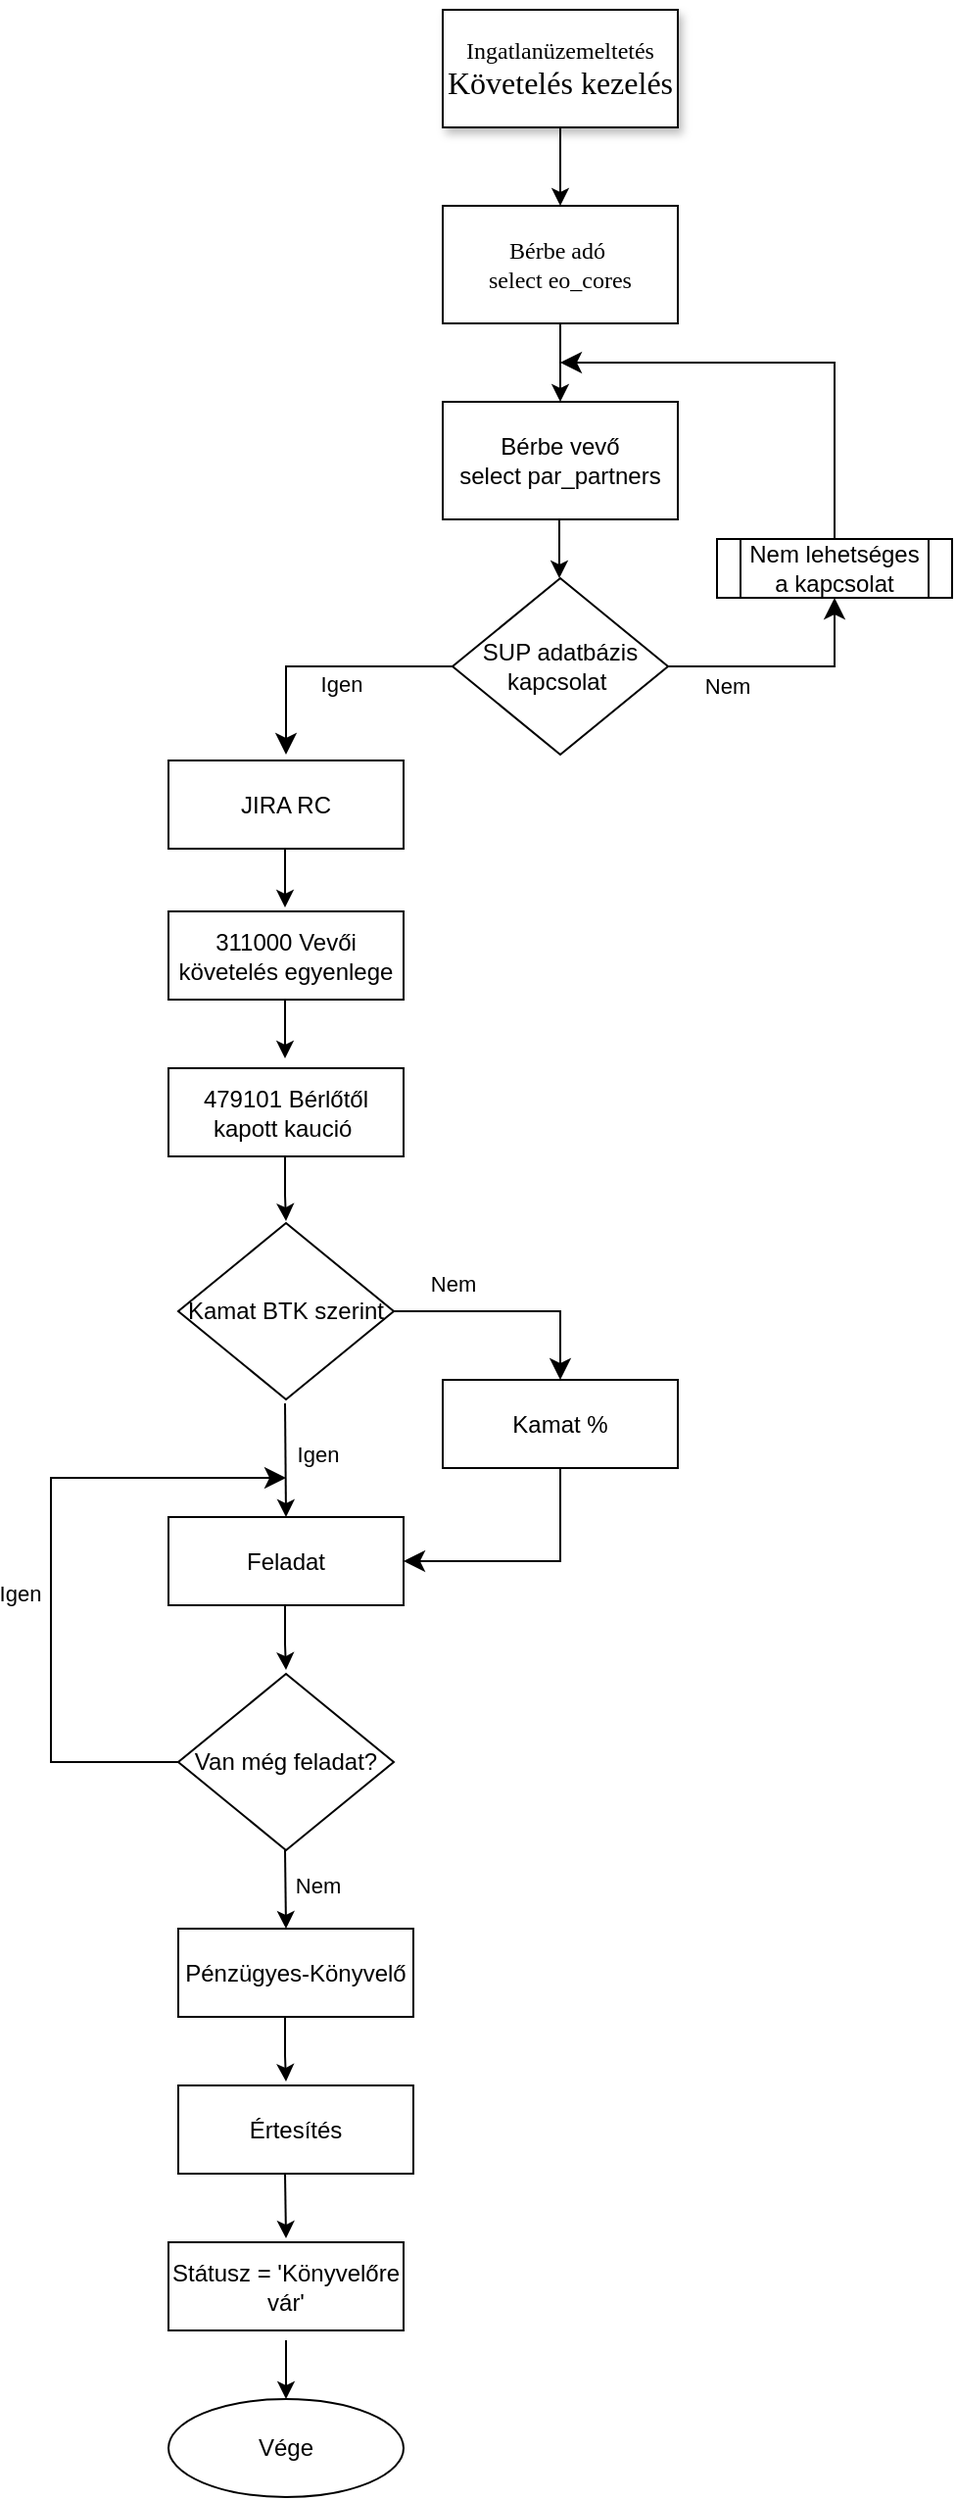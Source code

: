 <mxfile version="24.4.13" type="github">
  <diagram name="Page-1" id="edf60f1a-56cd-e834-aa8a-f176f3a09ee4">
    <mxGraphModel dx="1050" dy="565" grid="1" gridSize="10" guides="1" tooltips="1" connect="1" arrows="1" fold="1" page="1" pageScale="1" pageWidth="850" pageHeight="1400" background="none" math="0" shadow="0">
      <root>
        <mxCell id="0" />
        <mxCell id="1" parent="0" />
        <mxCell id="60e70716793133e9-4" value="&lt;font face=&quot;Tahoma&quot; style=&quot;font-size: 12px;&quot;&gt;Ingatlanüzemeltetés&lt;/font&gt;&lt;div&gt;&lt;font face=&quot;BtbKhpzwE4qU60kqDjoo&quot; size=&quot;3&quot;&gt;Követelés kezelés&lt;/font&gt;&lt;/div&gt;" style="rounded=0;whiteSpace=wrap;html=1;shadow=1;labelBackgroundColor=none;strokeWidth=1;fontFamily=Verdana;fontSize=8;align=center;" parent="1" vertex="1">
          <mxGeometry x="500" y="20" width="120" height="60" as="geometry" />
        </mxCell>
        <mxCell id="mCzXiH6NWdjLSZmSII8E-2" value="" style="endArrow=classic;html=1;rounded=0;exitX=0.5;exitY=1;exitDx=0;exitDy=0;labelBackgroundColor=none;fontColor=default;" parent="1" source="60e70716793133e9-4" edge="1">
          <mxGeometry width="50" height="50" relative="1" as="geometry">
            <mxPoint x="80" y="160" as="sourcePoint" />
            <mxPoint x="560" y="120" as="targetPoint" />
          </mxGeometry>
        </mxCell>
        <mxCell id="mCzXiH6NWdjLSZmSII8E-3" value="&lt;font face=&quot;Tahoma&quot;&gt;Bérbe adó&amp;nbsp;&lt;/font&gt;&lt;div&gt;&lt;font face=&quot;Tahoma&quot;&gt;select eo_cores&lt;/font&gt;&lt;/div&gt;" style="rounded=0;whiteSpace=wrap;html=1;labelBackgroundColor=none;" parent="1" vertex="1">
          <mxGeometry x="500" y="120" width="120" height="60" as="geometry" />
        </mxCell>
        <mxCell id="mCzXiH6NWdjLSZmSII8E-4" value="Bérbe vevő&lt;div&gt;select par_partners&lt;/div&gt;" style="rounded=0;whiteSpace=wrap;html=1;labelBackgroundColor=none;" parent="1" vertex="1">
          <mxGeometry x="500" y="220" width="120" height="60" as="geometry" />
        </mxCell>
        <mxCell id="mCzXiH6NWdjLSZmSII8E-5" value="" style="endArrow=classic;html=1;rounded=0;exitX=0.5;exitY=1;exitDx=0;exitDy=0;entryX=0.5;entryY=0;entryDx=0;entryDy=0;labelBackgroundColor=none;fontColor=default;" parent="1" source="mCzXiH6NWdjLSZmSII8E-3" target="mCzXiH6NWdjLSZmSII8E-4" edge="1">
          <mxGeometry width="50" height="50" relative="1" as="geometry">
            <mxPoint x="570" y="330" as="sourcePoint" />
            <mxPoint x="620" y="280" as="targetPoint" />
          </mxGeometry>
        </mxCell>
        <mxCell id="mCzXiH6NWdjLSZmSII8E-7" value="" style="endArrow=classic;html=1;rounded=0;exitX=0.5;exitY=1;exitDx=0;exitDy=0;entryX=0.5;entryY=0;entryDx=0;entryDy=0;labelBackgroundColor=none;fontColor=default;" parent="1" edge="1">
          <mxGeometry width="50" height="50" relative="1" as="geometry">
            <mxPoint x="559.5" y="280" as="sourcePoint" />
            <mxPoint x="559.5" y="310" as="targetPoint" />
            <Array as="points">
              <mxPoint x="559.5" y="300" />
            </Array>
          </mxGeometry>
        </mxCell>
        <mxCell id="mCzXiH6NWdjLSZmSII8E-8" value="SUP adatbázis&lt;div&gt;kapcsolat&amp;nbsp;&lt;/div&gt;" style="rhombus;whiteSpace=wrap;html=1;rounded=0;labelBackgroundColor=none;" parent="1" vertex="1">
          <mxGeometry x="505" y="310" width="110" height="90" as="geometry" />
        </mxCell>
        <mxCell id="mCzXiH6NWdjLSZmSII8E-13" value="" style="edgeStyle=elbowEdgeStyle;elbow=horizontal;endArrow=classic;html=1;curved=0;rounded=0;endSize=8;startSize=8;exitX=1;exitY=0.5;exitDx=0;exitDy=0;entryX=0.5;entryY=1;entryDx=0;entryDy=0;labelBackgroundColor=none;fontColor=default;" parent="1" source="mCzXiH6NWdjLSZmSII8E-8" target="mCzXiH6NWdjLSZmSII8E-15" edge="1">
          <mxGeometry width="50" height="50" relative="1" as="geometry">
            <mxPoint x="620" y="440" as="sourcePoint" />
            <mxPoint x="700" y="360" as="targetPoint" />
            <Array as="points">
              <mxPoint x="700" y="400" />
            </Array>
          </mxGeometry>
        </mxCell>
        <mxCell id="mCzXiH6NWdjLSZmSII8E-14" value="Nem" style="edgeLabel;html=1;align=center;verticalAlign=middle;resizable=0;points=[];labelBackgroundColor=none;" parent="mCzXiH6NWdjLSZmSII8E-13" vertex="1" connectable="0">
          <mxGeometry x="-0.5" y="1" relative="1" as="geometry">
            <mxPoint y="11" as="offset" />
          </mxGeometry>
        </mxCell>
        <mxCell id="mCzXiH6NWdjLSZmSII8E-15" value="Nem lehetséges a kapcsolat" style="shape=process;whiteSpace=wrap;html=1;backgroundOutline=1;labelBackgroundColor=none;" parent="1" vertex="1">
          <mxGeometry x="640" y="290" width="120" height="30" as="geometry" />
        </mxCell>
        <mxCell id="mCzXiH6NWdjLSZmSII8E-16" value="" style="edgeStyle=elbowEdgeStyle;elbow=horizontal;endArrow=classic;html=1;curved=0;rounded=0;endSize=8;startSize=8;entryX=0.5;entryY=1;entryDx=0;entryDy=0;exitX=0.5;exitY=0;exitDx=0;exitDy=0;exitPerimeter=0;labelBackgroundColor=none;fontColor=default;" parent="1" source="mCzXiH6NWdjLSZmSII8E-15" edge="1">
          <mxGeometry width="50" height="50" relative="1" as="geometry">
            <mxPoint x="700" y="280" as="sourcePoint" />
            <mxPoint x="560" y="200" as="targetPoint" />
            <Array as="points">
              <mxPoint x="700" y="260" />
            </Array>
          </mxGeometry>
        </mxCell>
        <mxCell id="mCzXiH6NWdjLSZmSII8E-21" value="" style="edgeStyle=segmentEdgeStyle;endArrow=classic;html=1;curved=0;rounded=0;endSize=8;startSize=8;exitX=0;exitY=0.5;exitDx=0;exitDy=0;labelBackgroundColor=none;fontColor=default;" parent="1" source="mCzXiH6NWdjLSZmSII8E-8" edge="1">
          <mxGeometry width="50" height="50" relative="1" as="geometry">
            <mxPoint x="510" y="440" as="sourcePoint" />
            <mxPoint x="420" y="400" as="targetPoint" />
            <Array as="points">
              <mxPoint x="420" y="355" />
            </Array>
          </mxGeometry>
        </mxCell>
        <mxCell id="mCzXiH6NWdjLSZmSII8E-22" value="Igen" style="edgeLabel;html=1;align=center;verticalAlign=middle;resizable=0;points=[];labelBackgroundColor=none;" parent="mCzXiH6NWdjLSZmSII8E-21" vertex="1" connectable="0">
          <mxGeometry x="-0.12" relative="1" as="geometry">
            <mxPoint y="9" as="offset" />
          </mxGeometry>
        </mxCell>
        <mxCell id="mCzXiH6NWdjLSZmSII8E-23" value="JIRA RC" style="rounded=0;whiteSpace=wrap;html=1;labelBackgroundColor=none;" parent="1" vertex="1">
          <mxGeometry x="360" y="403" width="120" height="45" as="geometry" />
        </mxCell>
        <mxCell id="mCzXiH6NWdjLSZmSII8E-25" value="" style="endArrow=classic;html=1;rounded=0;exitX=0.5;exitY=1;exitDx=0;exitDy=0;entryX=0.5;entryY=0;entryDx=0;entryDy=0;labelBackgroundColor=none;fontColor=default;" parent="1" edge="1">
          <mxGeometry width="50" height="50" relative="1" as="geometry">
            <mxPoint x="419.5" y="448" as="sourcePoint" />
            <mxPoint x="419.5" y="478" as="targetPoint" />
            <Array as="points">
              <mxPoint x="419.5" y="468" />
            </Array>
          </mxGeometry>
        </mxCell>
        <mxCell id="mCzXiH6NWdjLSZmSII8E-26" value="311000 Vevői követelés egyenlege" style="rounded=0;whiteSpace=wrap;html=1;labelBackgroundColor=none;" parent="1" vertex="1">
          <mxGeometry x="360" y="480" width="120" height="45" as="geometry" />
        </mxCell>
        <mxCell id="mCzXiH6NWdjLSZmSII8E-27" value="479101 Bérlőtől kapott kaució&amp;nbsp;" style="rounded=0;whiteSpace=wrap;html=1;labelBackgroundColor=none;" parent="1" vertex="1">
          <mxGeometry x="360" y="560" width="120" height="45" as="geometry" />
        </mxCell>
        <mxCell id="mCzXiH6NWdjLSZmSII8E-28" value="" style="endArrow=classic;html=1;rounded=0;exitX=0.5;exitY=1;exitDx=0;exitDy=0;entryX=0.5;entryY=0;entryDx=0;entryDy=0;labelBackgroundColor=none;fontColor=default;" parent="1" edge="1">
          <mxGeometry width="50" height="50" relative="1" as="geometry">
            <mxPoint x="419.5" y="525" as="sourcePoint" />
            <mxPoint x="419.5" y="555" as="targetPoint" />
            <Array as="points">
              <mxPoint x="419.5" y="545" />
            </Array>
          </mxGeometry>
        </mxCell>
        <mxCell id="mCzXiH6NWdjLSZmSII8E-29" value="" style="endArrow=classic;html=1;rounded=0;exitX=0.5;exitY=1;exitDx=0;exitDy=0;entryX=0.5;entryY=0;entryDx=0;entryDy=0;labelBackgroundColor=none;fontColor=default;" parent="1" edge="1">
          <mxGeometry width="50" height="50" relative="1" as="geometry">
            <mxPoint x="419.5" y="605" as="sourcePoint" />
            <mxPoint x="420" y="638" as="targetPoint" />
            <Array as="points">
              <mxPoint x="419.5" y="625" />
            </Array>
          </mxGeometry>
        </mxCell>
        <mxCell id="mCzXiH6NWdjLSZmSII8E-31" value="Kamat BTK szerint" style="rhombus;whiteSpace=wrap;html=1;rounded=0;labelBackgroundColor=none;" parent="1" vertex="1">
          <mxGeometry x="365" y="639" width="110" height="90" as="geometry" />
        </mxCell>
        <mxCell id="mCzXiH6NWdjLSZmSII8E-34" value="" style="edgeStyle=elbowEdgeStyle;elbow=horizontal;endArrow=classic;html=1;curved=0;rounded=0;endSize=8;startSize=8;exitX=1;exitY=0.5;exitDx=0;exitDy=0;labelBackgroundColor=none;fontColor=default;" parent="1" edge="1">
          <mxGeometry width="50" height="50" relative="1" as="geometry">
            <mxPoint x="475" y="684" as="sourcePoint" />
            <mxPoint x="560" y="719" as="targetPoint" />
            <Array as="points">
              <mxPoint x="560" y="729" />
            </Array>
          </mxGeometry>
        </mxCell>
        <mxCell id="mCzXiH6NWdjLSZmSII8E-35" value="Nem" style="edgeLabel;html=1;align=center;verticalAlign=middle;resizable=0;points=[];labelBackgroundColor=none;" parent="mCzXiH6NWdjLSZmSII8E-34" vertex="1" connectable="0">
          <mxGeometry x="-0.5" y="1" relative="1" as="geometry">
            <mxPoint y="-13" as="offset" />
          </mxGeometry>
        </mxCell>
        <mxCell id="mCzXiH6NWdjLSZmSII8E-39" value="Kamat %" style="rounded=0;whiteSpace=wrap;html=1;labelBackgroundColor=none;" parent="1" vertex="1">
          <mxGeometry x="500" y="719" width="120" height="45" as="geometry" />
        </mxCell>
        <mxCell id="mCzXiH6NWdjLSZmSII8E-40" value="Feladat" style="rounded=0;whiteSpace=wrap;html=1;labelBackgroundColor=none;" parent="1" vertex="1">
          <mxGeometry x="360" y="789" width="120" height="45" as="geometry" />
        </mxCell>
        <mxCell id="mCzXiH6NWdjLSZmSII8E-41" value="" style="edgeStyle=elbowEdgeStyle;elbow=horizontal;endArrow=classic;html=1;curved=0;rounded=0;endSize=8;startSize=8;exitX=0.5;exitY=1;exitDx=0;exitDy=0;entryX=1;entryY=0.5;entryDx=0;entryDy=0;labelBackgroundColor=none;fontColor=default;" parent="1" source="mCzXiH6NWdjLSZmSII8E-39" target="mCzXiH6NWdjLSZmSII8E-40" edge="1">
          <mxGeometry width="50" height="50" relative="1" as="geometry">
            <mxPoint x="465" y="779" as="sourcePoint" />
            <mxPoint x="487" y="813" as="targetPoint" />
            <Array as="points">
              <mxPoint x="560" y="799" />
              <mxPoint x="550" y="824" />
            </Array>
          </mxGeometry>
        </mxCell>
        <mxCell id="mCzXiH6NWdjLSZmSII8E-45" value="" style="endArrow=classic;html=1;rounded=0;exitX=0.5;exitY=1;exitDx=0;exitDy=0;entryX=0.5;entryY=0;entryDx=0;entryDy=0;labelBackgroundColor=none;fontColor=default;" parent="1" target="mCzXiH6NWdjLSZmSII8E-40" edge="1">
          <mxGeometry width="50" height="50" relative="1" as="geometry">
            <mxPoint x="419.5" y="731" as="sourcePoint" />
            <mxPoint x="420" y="764" as="targetPoint" />
            <Array as="points" />
          </mxGeometry>
        </mxCell>
        <mxCell id="mCzXiH6NWdjLSZmSII8E-46" value="Igen" style="edgeLabel;html=1;align=center;verticalAlign=middle;resizable=0;points=[];labelBackgroundColor=none;" parent="mCzXiH6NWdjLSZmSII8E-45" vertex="1" connectable="0">
          <mxGeometry x="-0.103" relative="1" as="geometry">
            <mxPoint x="16" as="offset" />
          </mxGeometry>
        </mxCell>
        <mxCell id="mCzXiH6NWdjLSZmSII8E-47" value="Van még feladat?" style="rhombus;whiteSpace=wrap;html=1;rounded=0;labelBackgroundColor=none;" parent="1" vertex="1">
          <mxGeometry x="365" y="869" width="110" height="90" as="geometry" />
        </mxCell>
        <mxCell id="mCzXiH6NWdjLSZmSII8E-49" value="" style="edgeStyle=elbowEdgeStyle;elbow=horizontal;endArrow=classic;html=1;curved=0;rounded=0;endSize=8;startSize=8;exitX=0;exitY=0.5;exitDx=0;exitDy=0;labelBackgroundColor=none;fontColor=default;" parent="1" source="mCzXiH6NWdjLSZmSII8E-47" edge="1">
          <mxGeometry width="50" height="50" relative="1" as="geometry">
            <mxPoint x="260" y="814" as="sourcePoint" />
            <mxPoint x="420" y="769" as="targetPoint" />
            <Array as="points">
              <mxPoint x="300" y="799" />
            </Array>
          </mxGeometry>
        </mxCell>
        <mxCell id="mCzXiH6NWdjLSZmSII8E-50" value="Igen" style="edgeLabel;html=1;align=center;verticalAlign=middle;resizable=0;points=[];labelBackgroundColor=none;" parent="mCzXiH6NWdjLSZmSII8E-49" vertex="1" connectable="0">
          <mxGeometry x="-0.085" y="-3" relative="1" as="geometry">
            <mxPoint x="-19" as="offset" />
          </mxGeometry>
        </mxCell>
        <mxCell id="mCzXiH6NWdjLSZmSII8E-52" value="" style="endArrow=classic;html=1;rounded=0;exitX=0.5;exitY=1;exitDx=0;exitDy=0;entryX=0.5;entryY=0;entryDx=0;entryDy=0;labelBackgroundColor=none;fontColor=default;" parent="1" edge="1">
          <mxGeometry width="50" height="50" relative="1" as="geometry">
            <mxPoint x="419.5" y="834" as="sourcePoint" />
            <mxPoint x="420" y="867" as="targetPoint" />
            <Array as="points">
              <mxPoint x="419.5" y="854" />
            </Array>
          </mxGeometry>
        </mxCell>
        <mxCell id="mCzXiH6NWdjLSZmSII8E-53" value="" style="endArrow=classic;html=1;rounded=0;exitX=0.5;exitY=1;exitDx=0;exitDy=0;labelBackgroundColor=none;fontColor=default;" parent="1" edge="1">
          <mxGeometry width="50" height="50" relative="1" as="geometry">
            <mxPoint x="419.5" y="959" as="sourcePoint" />
            <mxPoint x="420" y="999" as="targetPoint" />
            <Array as="points" />
          </mxGeometry>
        </mxCell>
        <mxCell id="mCzXiH6NWdjLSZmSII8E-54" value="Nem" style="edgeLabel;html=1;align=center;verticalAlign=middle;resizable=0;points=[];labelBackgroundColor=none;" parent="mCzXiH6NWdjLSZmSII8E-53" vertex="1" connectable="0">
          <mxGeometry x="-0.103" relative="1" as="geometry">
            <mxPoint x="16" as="offset" />
          </mxGeometry>
        </mxCell>
        <mxCell id="mCzXiH6NWdjLSZmSII8E-56" value="Vége" style="ellipse;whiteSpace=wrap;html=1;labelBackgroundColor=none;" parent="1" vertex="1">
          <mxGeometry x="360" y="1239" width="120" height="50" as="geometry" />
        </mxCell>
        <mxCell id="mCzXiH6NWdjLSZmSII8E-58" value="Pénzügyes-Könyvelő" style="rounded=0;whiteSpace=wrap;html=1;labelBackgroundColor=none;" parent="1" vertex="1">
          <mxGeometry x="365" y="999" width="120" height="45" as="geometry" />
        </mxCell>
        <mxCell id="mCzXiH6NWdjLSZmSII8E-59" value="" style="endArrow=classic;html=1;rounded=0;exitX=0.5;exitY=1;exitDx=0;exitDy=0;entryX=0.5;entryY=0;entryDx=0;entryDy=0;labelBackgroundColor=none;fontColor=default;" parent="1" edge="1">
          <mxGeometry width="50" height="50" relative="1" as="geometry">
            <mxPoint x="419.5" y="1044" as="sourcePoint" />
            <mxPoint x="420" y="1077" as="targetPoint" />
            <Array as="points">
              <mxPoint x="419.5" y="1064" />
            </Array>
          </mxGeometry>
        </mxCell>
        <mxCell id="mCzXiH6NWdjLSZmSII8E-60" value="Értesítés" style="rounded=0;whiteSpace=wrap;html=1;labelBackgroundColor=none;" parent="1" vertex="1">
          <mxGeometry x="365" y="1079" width="120" height="45" as="geometry" />
        </mxCell>
        <mxCell id="mCzXiH6NWdjLSZmSII8E-61" value="Státusz = &#39;Könyvelőre vár&#39;" style="rounded=0;whiteSpace=wrap;html=1;labelBackgroundColor=none;" parent="1" vertex="1">
          <mxGeometry x="360" y="1159" width="120" height="45" as="geometry" />
        </mxCell>
        <mxCell id="mCzXiH6NWdjLSZmSII8E-62" value="" style="endArrow=classic;html=1;rounded=0;exitX=0.5;exitY=1;exitDx=0;exitDy=0;entryX=0.5;entryY=0;entryDx=0;entryDy=0;labelBackgroundColor=none;fontColor=default;" parent="1" edge="1">
          <mxGeometry width="50" height="50" relative="1" as="geometry">
            <mxPoint x="419.5" y="1124" as="sourcePoint" />
            <mxPoint x="420" y="1157" as="targetPoint" />
            <Array as="points" />
          </mxGeometry>
        </mxCell>
        <mxCell id="mCzXiH6NWdjLSZmSII8E-64" value="" style="edgeStyle=none;orthogonalLoop=1;jettySize=auto;html=1;rounded=0;labelBackgroundColor=none;fontColor=default;" parent="1" edge="1">
          <mxGeometry width="100" relative="1" as="geometry">
            <mxPoint x="420" y="1209" as="sourcePoint" />
            <mxPoint x="420" y="1239" as="targetPoint" />
            <Array as="points" />
          </mxGeometry>
        </mxCell>
      </root>
    </mxGraphModel>
  </diagram>
</mxfile>
